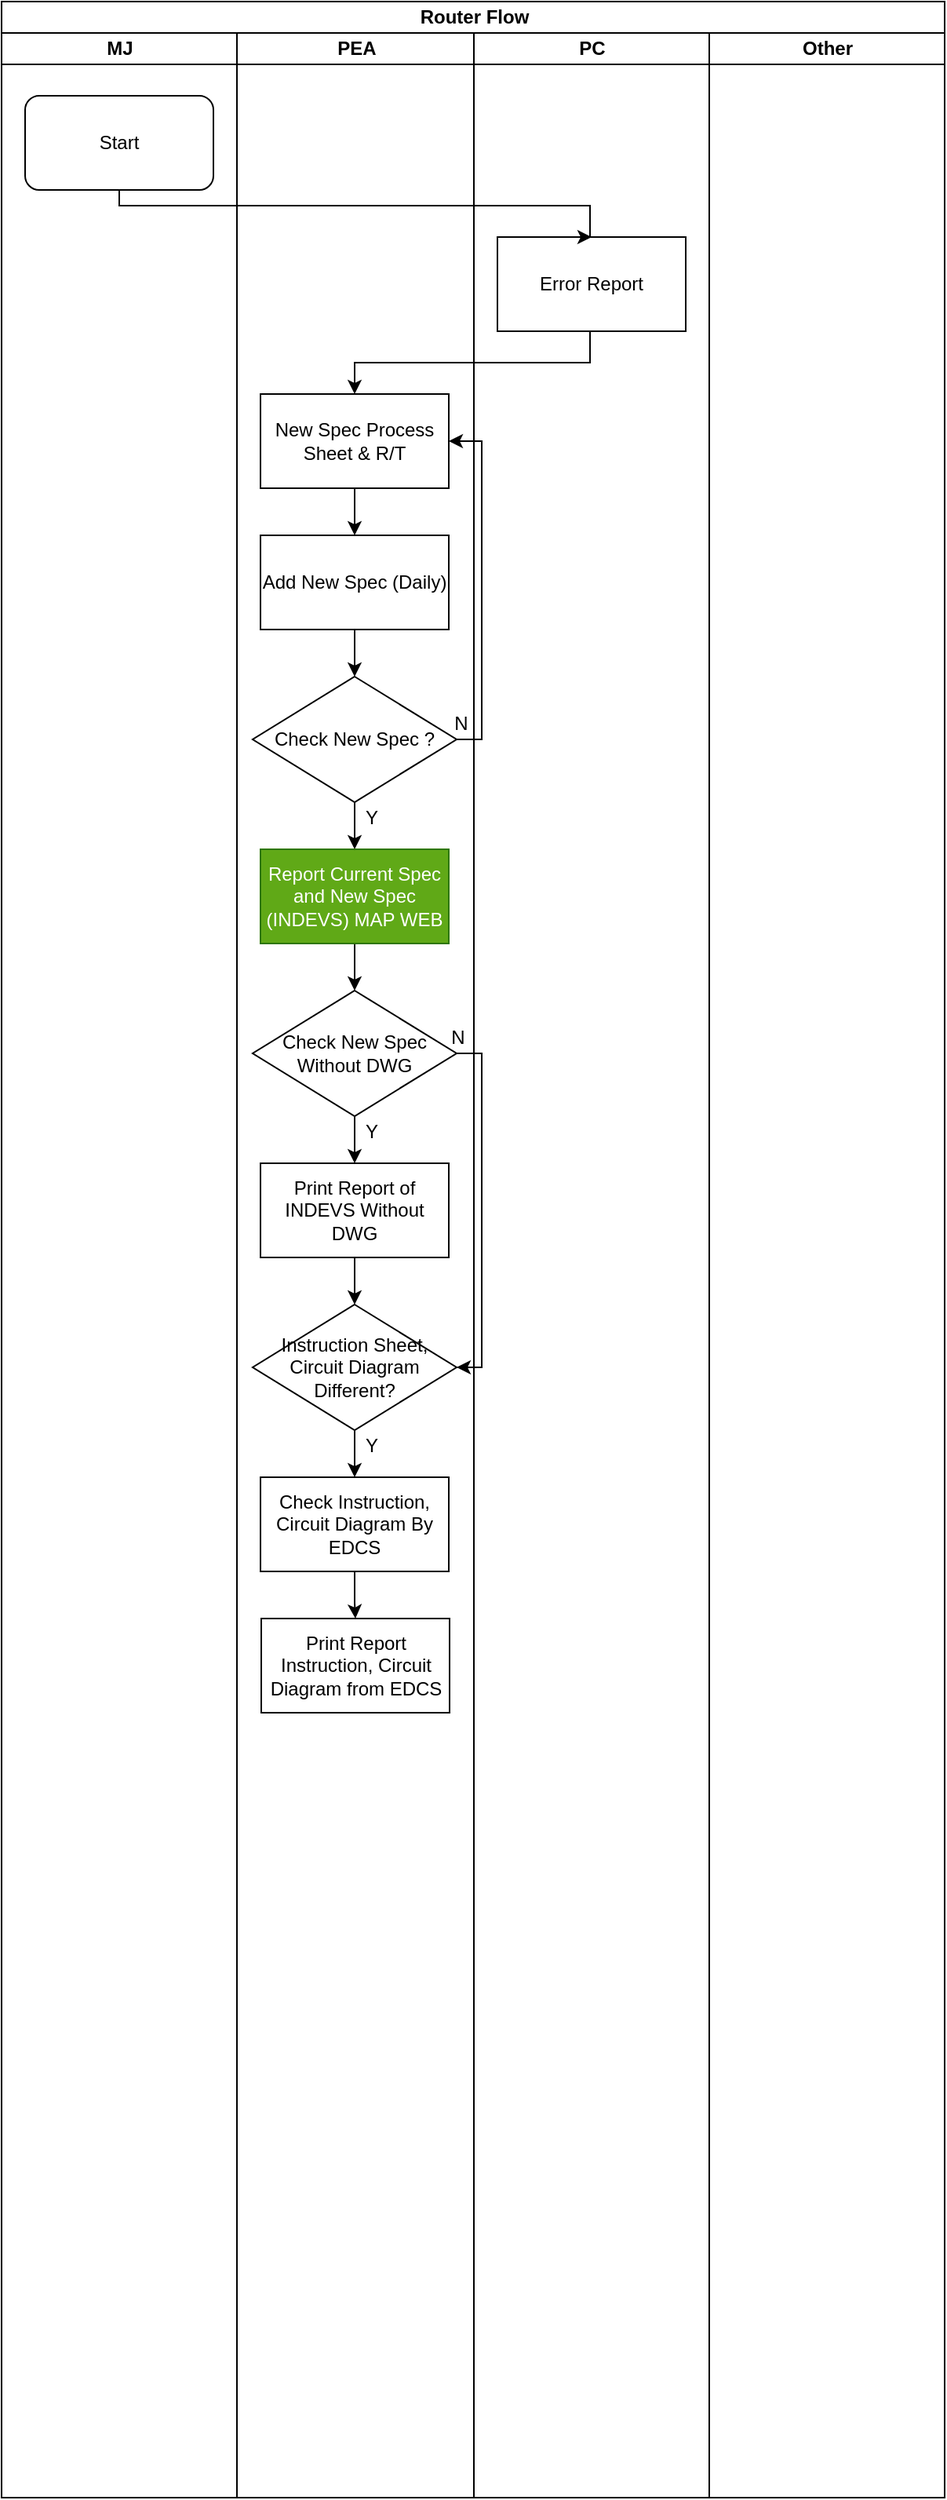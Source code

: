 <mxfile type="github" version="13.7.7">
  <diagram id="XOBUdz3-UfbB6YAW-WYy" name="Page-1">
    <mxGraphModel grid="1" dx="496" dy="274" gridSize="10" guides="1" tooltips="1" connect="1" arrows="1" fold="1" page="1" pageScale="1" pageWidth="1169" pageHeight="1654" math="0" shadow="0">
      <root>
        <mxCell id="0" />
        <mxCell id="1" parent="0" />
        <mxCell id="kFwF-f4345-qtAIGn7Fv-1" value="Router Flow" parent="1" style="swimlane;html=1;childLayout=stackLayout;resizeParent=1;resizeParentMax=0;startSize=20;" vertex="1">
          <mxGeometry as="geometry" x="284" y="40" width="601" height="1590" />
        </mxCell>
        <mxCell id="kFwF-f4345-qtAIGn7Fv-2" value="MJ" parent="kFwF-f4345-qtAIGn7Fv-1" style="swimlane;html=1;startSize=20;" vertex="1">
          <mxGeometry as="geometry" y="20" width="150" height="1570" />
        </mxCell>
        <mxCell id="kFwF-f4345-qtAIGn7Fv-14" value="Start" parent="kFwF-f4345-qtAIGn7Fv-2" style="rounded=1;whiteSpace=wrap;html=1;" vertex="1">
          <mxGeometry as="geometry" x="15" y="40" width="120" height="60" />
        </mxCell>
        <mxCell id="kFwF-f4345-qtAIGn7Fv-10" value="PEA" parent="kFwF-f4345-qtAIGn7Fv-1" style="swimlane;html=1;startSize=20;" vertex="1">
          <mxGeometry as="geometry" x="150" y="20" width="151" height="1570" />
        </mxCell>
        <mxCell id="kFwF-f4345-qtAIGn7Fv-15" value="New Spec Process Sheet &amp;amp; R/T" parent="kFwF-f4345-qtAIGn7Fv-10" style="rounded=0;whiteSpace=wrap;html=1;" vertex="1">
          <mxGeometry as="geometry" x="15" y="230" width="120" height="60" />
        </mxCell>
        <mxCell id="kFwF-f4345-qtAIGn7Fv-20" parent="kFwF-f4345-qtAIGn7Fv-10" style="edgeStyle=orthogonalEdgeStyle;rounded=0;orthogonalLoop=1;jettySize=auto;html=1;entryX=0.5;entryY=0;entryDx=0;entryDy=0;" source="kFwF-f4345-qtAIGn7Fv-15" edge="1" target="kFwF-f4345-qtAIGn7Fv-17">
          <mxGeometry as="geometry" relative="1" />
        </mxCell>
        <mxCell id="kFwF-f4345-qtAIGn7Fv-17" value="Add New Spec (Daily)" parent="kFwF-f4345-qtAIGn7Fv-10" style="rounded=0;whiteSpace=wrap;html=1;" vertex="1">
          <mxGeometry as="geometry" x="15" y="320" width="120" height="60" />
        </mxCell>
        <mxCell id="Gr8hSLXEID0lEqfCxKnT-2" parent="kFwF-f4345-qtAIGn7Fv-10" style="edgeStyle=orthogonalEdgeStyle;rounded=0;orthogonalLoop=1;jettySize=auto;html=1;entryX=0.5;entryY=0;entryDx=0;entryDy=0;" source="kFwF-f4345-qtAIGn7Fv-17" edge="1" target="Gr8hSLXEID0lEqfCxKnT-1">
          <mxGeometry as="geometry" relative="1" />
        </mxCell>
        <mxCell id="Gr8hSLXEID0lEqfCxKnT-1" value="Check New Spec ?" parent="kFwF-f4345-qtAIGn7Fv-10" style="rhombus;whiteSpace=wrap;html=1;" vertex="1">
          <mxGeometry as="geometry" x="10" y="410" width="130" height="80" />
        </mxCell>
        <mxCell id="Gr8hSLXEID0lEqfCxKnT-20" parent="kFwF-f4345-qtAIGn7Fv-10" style="edgeStyle=orthogonalEdgeStyle;rounded=0;orthogonalLoop=1;jettySize=auto;html=1;entryX=0.5;entryY=0;entryDx=0;entryDy=0;" source="Gr8hSLXEID0lEqfCxKnT-17" edge="1" target="Gr8hSLXEID0lEqfCxKnT-19">
          <mxGeometry as="geometry" relative="1" />
        </mxCell>
        <mxCell id="Gr8hSLXEID0lEqfCxKnT-29" parent="kFwF-f4345-qtAIGn7Fv-10" style="edgeStyle=orthogonalEdgeStyle;rounded=0;orthogonalLoop=1;jettySize=auto;html=1;entryX=1;entryY=0.5;entryDx=0;entryDy=0;" source="Gr8hSLXEID0lEqfCxKnT-17" edge="1" target="Gr8hSLXEID0lEqfCxKnT-23">
          <mxGeometry as="geometry" relative="1">
            <Array as="points">
              <mxPoint x="156" y="650" />
              <mxPoint x="156" y="850" />
            </Array>
          </mxGeometry>
        </mxCell>
        <mxCell id="Gr8hSLXEID0lEqfCxKnT-17" value="Check New Spec Without DWG&lt;br&gt;" parent="kFwF-f4345-qtAIGn7Fv-10" style="rhombus;whiteSpace=wrap;html=1;" vertex="1">
          <mxGeometry as="geometry" x="10" y="610" width="130" height="80" />
        </mxCell>
        <mxCell id="Gr8hSLXEID0lEqfCxKnT-27" parent="kFwF-f4345-qtAIGn7Fv-10" style="edgeStyle=orthogonalEdgeStyle;rounded=0;orthogonalLoop=1;jettySize=auto;html=1;entryX=0.5;entryY=0;entryDx=0;entryDy=0;" source="Gr8hSLXEID0lEqfCxKnT-23" edge="1" target="Gr8hSLXEID0lEqfCxKnT-26">
          <mxGeometry as="geometry" relative="1" />
        </mxCell>
        <mxCell id="Gr8hSLXEID0lEqfCxKnT-23" value="Instruction Sheet, Circuit Diagram Different?" parent="kFwF-f4345-qtAIGn7Fv-10" style="rhombus;whiteSpace=wrap;html=1;" vertex="1">
          <mxGeometry as="geometry" x="10" y="810" width="130" height="80" />
        </mxCell>
        <mxCell id="Gr8hSLXEID0lEqfCxKnT-33" parent="kFwF-f4345-qtAIGn7Fv-10" style="edgeStyle=orthogonalEdgeStyle;rounded=0;orthogonalLoop=1;jettySize=auto;html=1;entryX=0.5;entryY=0;entryDx=0;entryDy=0;" source="Gr8hSLXEID0lEqfCxKnT-26" edge="1" target="Gr8hSLXEID0lEqfCxKnT-32">
          <mxGeometry as="geometry" relative="1" />
        </mxCell>
        <mxCell id="Gr8hSLXEID0lEqfCxKnT-26" value="Check Instruction, Circuit Diagram By EDCS" parent="kFwF-f4345-qtAIGn7Fv-10" style="rounded=0;whiteSpace=wrap;html=1;" vertex="1">
          <mxGeometry as="geometry" x="15" y="920" width="120" height="60" />
        </mxCell>
        <mxCell id="Gr8hSLXEID0lEqfCxKnT-9" value="Y" parent="kFwF-f4345-qtAIGn7Fv-10" style="text;html=1;strokeColor=none;fillColor=none;align=center;verticalAlign=middle;whiteSpace=wrap;rounded=0;" vertex="1">
          <mxGeometry as="geometry" x="76" y="490" width="20" height="20" />
        </mxCell>
        <mxCell id="Gr8hSLXEID0lEqfCxKnT-3" parent="kFwF-f4345-qtAIGn7Fv-10" style="edgeStyle=orthogonalEdgeStyle;rounded=0;orthogonalLoop=1;jettySize=auto;html=1;entryX=1;entryY=0.5;entryDx=0;entryDy=0;" source="Gr8hSLXEID0lEqfCxKnT-1" edge="1" target="kFwF-f4345-qtAIGn7Fv-15">
          <mxGeometry as="geometry" relative="1">
            <Array as="points">
              <mxPoint x="156" y="450" />
              <mxPoint x="156" y="260" />
            </Array>
          </mxGeometry>
        </mxCell>
        <mxCell id="Gr8hSLXEID0lEqfCxKnT-7" parent="kFwF-f4345-qtAIGn7Fv-10" style="edgeStyle=orthogonalEdgeStyle;rounded=0;orthogonalLoop=1;jettySize=auto;html=1;" source="Gr8hSLXEID0lEqfCxKnT-1" edge="1" target="Gr8hSLXEID0lEqfCxKnT-6">
          <mxGeometry as="geometry" relative="1" />
        </mxCell>
        <mxCell id="Gr8hSLXEID0lEqfCxKnT-18" parent="kFwF-f4345-qtAIGn7Fv-10" style="edgeStyle=orthogonalEdgeStyle;rounded=0;orthogonalLoop=1;jettySize=auto;html=1;entryX=0.5;entryY=0;entryDx=0;entryDy=0;" source="Gr8hSLXEID0lEqfCxKnT-6" edge="1" target="Gr8hSLXEID0lEqfCxKnT-17">
          <mxGeometry as="geometry" relative="1" />
        </mxCell>
        <mxCell id="Gr8hSLXEID0lEqfCxKnT-6" value="Report Current Spec and New Spec (INDEVS) MAP WEB" parent="kFwF-f4345-qtAIGn7Fv-10" style="rounded=0;whiteSpace=wrap;html=1;fillColor=#60a917;strokeColor=#2D7600;fontColor=#ffffff;" vertex="1">
          <mxGeometry as="geometry" x="15" y="520" width="120" height="60" />
        </mxCell>
        <mxCell id="Gr8hSLXEID0lEqfCxKnT-28" value="Y" parent="kFwF-f4345-qtAIGn7Fv-10" style="text;html=1;strokeColor=none;fillColor=none;align=center;verticalAlign=middle;whiteSpace=wrap;rounded=0;" vertex="1">
          <mxGeometry as="geometry" x="76" y="690" width="20" height="20" />
        </mxCell>
        <mxCell id="Gr8hSLXEID0lEqfCxKnT-31" value="Y" parent="kFwF-f4345-qtAIGn7Fv-10" style="text;html=1;strokeColor=none;fillColor=none;align=center;verticalAlign=middle;whiteSpace=wrap;rounded=0;" vertex="1">
          <mxGeometry as="geometry" x="76" y="890" width="20" height="20" />
        </mxCell>
        <mxCell id="Gr8hSLXEID0lEqfCxKnT-32" value="Print Report Instruction, Circuit Diagram from EDCS" parent="kFwF-f4345-qtAIGn7Fv-10" style="rounded=0;whiteSpace=wrap;html=1;" vertex="1">
          <mxGeometry as="geometry" x="15.5" y="1010" width="120" height="60" />
        </mxCell>
        <mxCell id="Gr8hSLXEID0lEqfCxKnT-4" value="N" parent="kFwF-f4345-qtAIGn7Fv-10" style="text;html=1;strokeColor=none;fillColor=none;align=center;verticalAlign=middle;whiteSpace=wrap;rounded=0;" vertex="1">
          <mxGeometry as="geometry" x="133" y="430" width="20" height="20" />
        </mxCell>
        <mxCell id="Gr8hSLXEID0lEqfCxKnT-22" parent="kFwF-f4345-qtAIGn7Fv-10" style="edgeStyle=orthogonalEdgeStyle;rounded=0;orthogonalLoop=1;jettySize=auto;html=1;entryX=0.5;entryY=0;entryDx=0;entryDy=0;" source="Gr8hSLXEID0lEqfCxKnT-19" edge="1">
          <mxGeometry as="geometry" relative="1">
            <mxPoint as="targetPoint" x="75" y="810" />
          </mxGeometry>
        </mxCell>
        <mxCell id="Gr8hSLXEID0lEqfCxKnT-19" value="Print Report of INDEVS Without DWG" parent="kFwF-f4345-qtAIGn7Fv-10" style="rounded=0;whiteSpace=wrap;html=1;" vertex="1">
          <mxGeometry as="geometry" x="15" y="720" width="120" height="60" />
        </mxCell>
        <mxCell id="Gr8hSLXEID0lEqfCxKnT-30" value="N" parent="kFwF-f4345-qtAIGn7Fv-10" style="text;html=1;strokeColor=none;fillColor=none;align=center;verticalAlign=middle;whiteSpace=wrap;rounded=0;" vertex="1">
          <mxGeometry as="geometry" x="131" y="630" width="20" height="20" />
        </mxCell>
        <mxCell id="kFwF-f4345-qtAIGn7Fv-11" value="PC" parent="kFwF-f4345-qtAIGn7Fv-1" style="swimlane;html=1;startSize=20;" vertex="1">
          <mxGeometry as="geometry" x="301" y="20" width="150" height="1570" />
        </mxCell>
        <mxCell id="Gr8hSLXEID0lEqfCxKnT-14" value="Error Report" parent="kFwF-f4345-qtAIGn7Fv-11" style="rounded=0;whiteSpace=wrap;html=1;" vertex="1">
          <mxGeometry as="geometry" x="15" y="130" width="120" height="60" />
        </mxCell>
        <mxCell id="kFwF-f4345-qtAIGn7Fv-12" value="Other" parent="kFwF-f4345-qtAIGn7Fv-1" style="swimlane;html=1;startSize=20;" vertex="1">
          <mxGeometry as="geometry" x="451" y="20" width="150" height="1570" />
        </mxCell>
        <mxCell id="Gr8hSLXEID0lEqfCxKnT-15" parent="kFwF-f4345-qtAIGn7Fv-1" style="edgeStyle=orthogonalEdgeStyle;rounded=0;orthogonalLoop=1;jettySize=auto;html=1;entryX=0.5;entryY=0;entryDx=0;entryDy=0;" source="kFwF-f4345-qtAIGn7Fv-14" edge="1" target="Gr8hSLXEID0lEqfCxKnT-14">
          <mxGeometry as="geometry" relative="1">
            <Array as="points">
              <mxPoint x="75" y="130" />
              <mxPoint x="375" y="130" />
            </Array>
          </mxGeometry>
        </mxCell>
        <mxCell id="Gr8hSLXEID0lEqfCxKnT-16" parent="kFwF-f4345-qtAIGn7Fv-1" style="edgeStyle=orthogonalEdgeStyle;rounded=0;orthogonalLoop=1;jettySize=auto;html=1;" source="Gr8hSLXEID0lEqfCxKnT-14" edge="1" target="kFwF-f4345-qtAIGn7Fv-15">
          <mxGeometry as="geometry" relative="1">
            <Array as="points">
              <mxPoint x="375" y="230" />
              <mxPoint x="225" y="230" />
            </Array>
          </mxGeometry>
        </mxCell>
      </root>
    </mxGraphModel>
  </diagram>
</mxfile>
